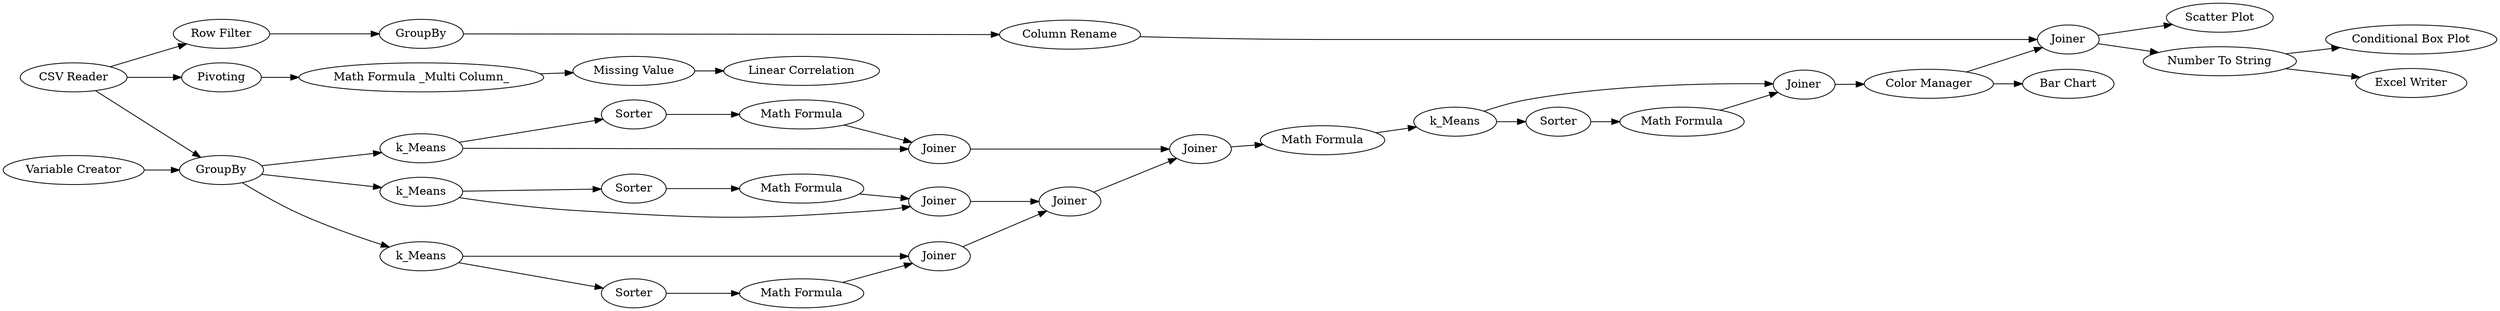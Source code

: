 digraph {
	"3219030490071765505_20" [label="Math Formula"]
	"3219030490071765505_25" [label="Math Formula"]
	"3219030490071765505_42" [label="CSV Reader"]
	"3219030490071765505_45" [label=Joiner]
	"3219030490071765505_43" [label="Math Formula _Multi Column_"]
	"3219030490071765505_15" [label="Math Formula"]
	"3219030490071765505_34" [label="Scatter Plot"]
	"3219030490071765505_36" [label="Color Manager"]
	"3219030490071765505_44" [label=Joiner]
	"3219030490071765505_50" [label=Joiner]
	"3219030490071765505_28" [label=Sorter]
	"3219030490071765505_7" [label=Pivoting]
	"3219030490071765505_40" [label="Bar Chart"]
	"3219030490071765505_31" [label=GroupBy]
	"3219030490071765505_37" [label="Number To String"]
	"3219030490071765505_30" [label="Row Filter"]
	"3219030490071765505_27" [label="Math Formula"]
	"3219030490071765505_16" [label="Math Formula"]
	"3219030490071765505_10" [label=k_Means]
	"3219030490071765505_9" [label=GroupBy]
	"3219030490071765505_26" [label=k_Means]
	"3219030490071765505_14" [label=Sorter]
	"3219030490071765505_47" [label=Joiner]
	"3219030490071765505_22" [label=Sorter]
	"3219030490071765505_4" [label="Linear Correlation"]
	"3219030490071765505_17" [label=Sorter]
	"3219030490071765505_38" [label="Conditional Box Plot"]
	"3219030490071765505_53" [label="Variable Creator"]
	"3219030490071765505_48" [label=Joiner]
	"3219030490071765505_46" [label=Joiner]
	"3219030490071765505_33" [label="Column Rename"]
	"3219030490071765505_12" [label=k_Means]
	"3219030490071765505_52" [label="Excel Writer"]
	"3219030490071765505_13" [label=k_Means]
	"3219030490071765505_8" [label="Missing Value"]
	"3219030490071765505_49" [label=Joiner]
	"3219030490071765505_13" -> "3219030490071765505_49"
	"3219030490071765505_36" -> "3219030490071765505_47"
	"3219030490071765505_27" -> "3219030490071765505_46"
	"3219030490071765505_49" -> "3219030490071765505_45"
	"3219030490071765505_37" -> "3219030490071765505_38"
	"3219030490071765505_9" -> "3219030490071765505_12"
	"3219030490071765505_31" -> "3219030490071765505_33"
	"3219030490071765505_42" -> "3219030490071765505_7"
	"3219030490071765505_12" -> "3219030490071765505_48"
	"3219030490071765505_7" -> "3219030490071765505_43"
	"3219030490071765505_26" -> "3219030490071765505_46"
	"3219030490071765505_26" -> "3219030490071765505_28"
	"3219030490071765505_13" -> "3219030490071765505_14"
	"3219030490071765505_12" -> "3219030490071765505_22"
	"3219030490071765505_47" -> "3219030490071765505_34"
	"3219030490071765505_9" -> "3219030490071765505_10"
	"3219030490071765505_37" -> "3219030490071765505_52"
	"3219030490071765505_14" -> "3219030490071765505_15"
	"3219030490071765505_8" -> "3219030490071765505_4"
	"3219030490071765505_42" -> "3219030490071765505_9"
	"3219030490071765505_10" -> "3219030490071765505_17"
	"3219030490071765505_15" -> "3219030490071765505_49"
	"3219030490071765505_45" -> "3219030490071765505_44"
	"3219030490071765505_30" -> "3219030490071765505_31"
	"3219030490071765505_42" -> "3219030490071765505_30"
	"3219030490071765505_53" -> "3219030490071765505_9"
	"3219030490071765505_9" -> "3219030490071765505_13"
	"3219030490071765505_25" -> "3219030490071765505_26"
	"3219030490071765505_33" -> "3219030490071765505_47"
	"3219030490071765505_43" -> "3219030490071765505_8"
	"3219030490071765505_10" -> "3219030490071765505_50"
	"3219030490071765505_48" -> "3219030490071765505_44"
	"3219030490071765505_20" -> "3219030490071765505_48"
	"3219030490071765505_28" -> "3219030490071765505_27"
	"3219030490071765505_36" -> "3219030490071765505_40"
	"3219030490071765505_46" -> "3219030490071765505_36"
	"3219030490071765505_44" -> "3219030490071765505_25"
	"3219030490071765505_16" -> "3219030490071765505_50"
	"3219030490071765505_17" -> "3219030490071765505_16"
	"3219030490071765505_50" -> "3219030490071765505_45"
	"3219030490071765505_47" -> "3219030490071765505_37"
	"3219030490071765505_22" -> "3219030490071765505_20"
	rankdir=LR
}
